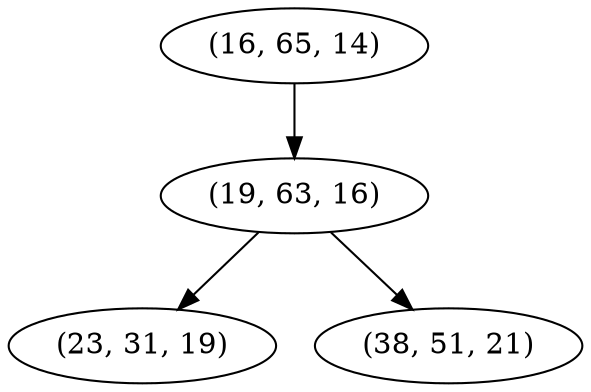 digraph tree {
    "(16, 65, 14)";
    "(19, 63, 16)";
    "(23, 31, 19)";
    "(38, 51, 21)";
    "(16, 65, 14)" -> "(19, 63, 16)";
    "(19, 63, 16)" -> "(23, 31, 19)";
    "(19, 63, 16)" -> "(38, 51, 21)";
}
